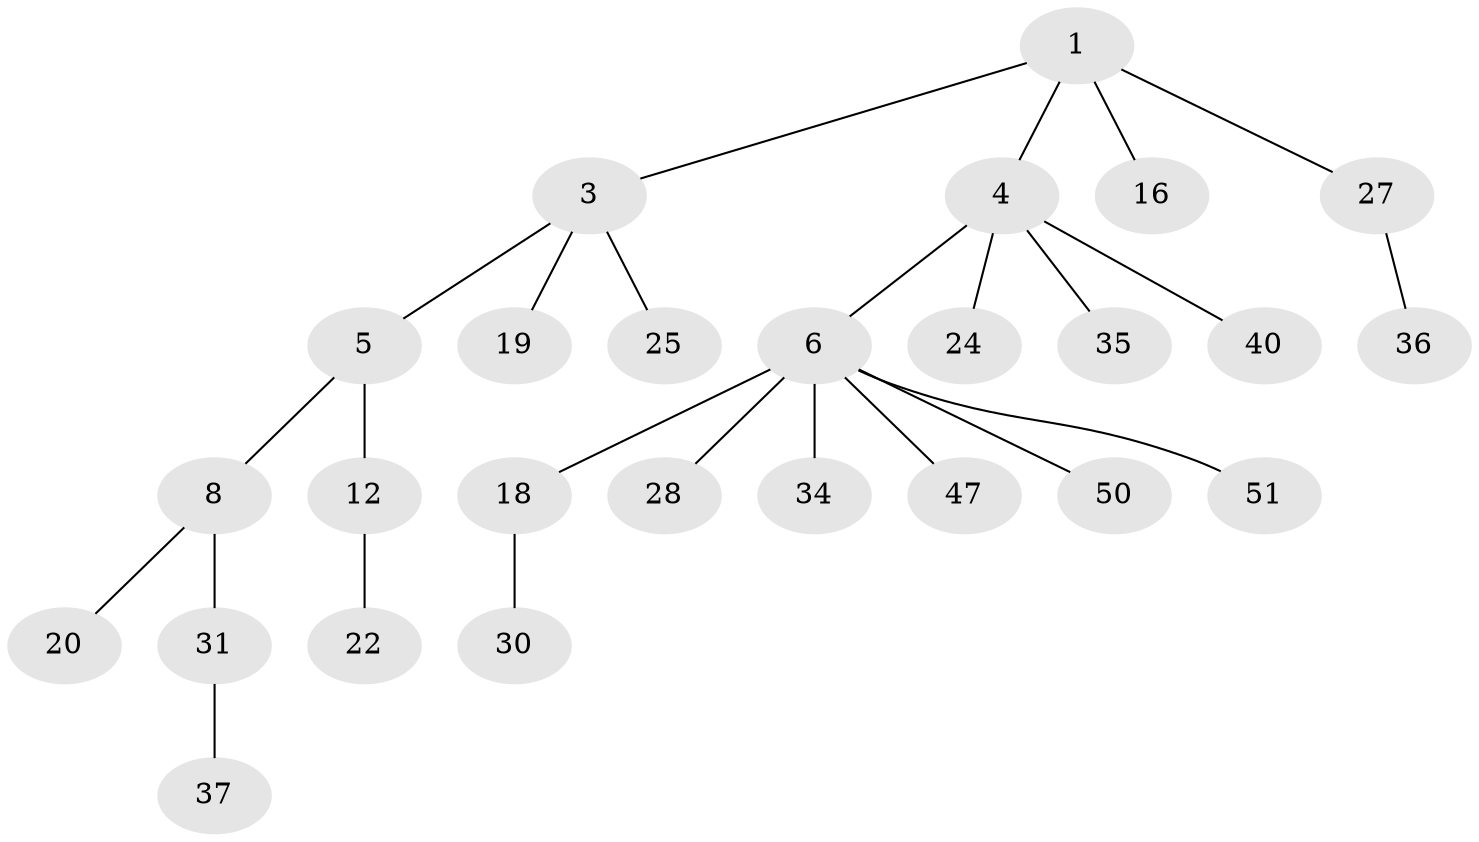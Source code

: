 // original degree distribution, {3: 0.038461538461538464, 5: 0.07692307692307693, 4: 0.07692307692307693, 2: 0.34615384615384615, 1: 0.46153846153846156}
// Generated by graph-tools (version 1.1) at 2025/15/03/09/25 04:15:25]
// undirected, 26 vertices, 25 edges
graph export_dot {
graph [start="1"]
  node [color=gray90,style=filled];
  1 [super="+29+2"];
  3 [super="+7"];
  4 [super="+15+17+9"];
  5 [super="+44"];
  6 [super="+11+10"];
  8 [super="+48+43"];
  12;
  16 [super="+49"];
  18 [super="+26"];
  19;
  20;
  22;
  24 [super="+42"];
  25;
  27;
  28 [super="+46"];
  30;
  31 [super="+33+32"];
  34;
  35;
  36;
  37 [super="+52"];
  40;
  47;
  50;
  51;
  1 -- 4;
  1 -- 16;
  1 -- 27;
  1 -- 3;
  3 -- 5;
  3 -- 19;
  3 -- 25;
  4 -- 6;
  4 -- 24;
  4 -- 40;
  4 -- 35;
  5 -- 8;
  5 -- 12;
  6 -- 18;
  6 -- 50;
  6 -- 51;
  6 -- 34;
  6 -- 28;
  6 -- 47;
  8 -- 20;
  8 -- 31;
  12 -- 22;
  18 -- 30;
  27 -- 36;
  31 -- 37;
}
